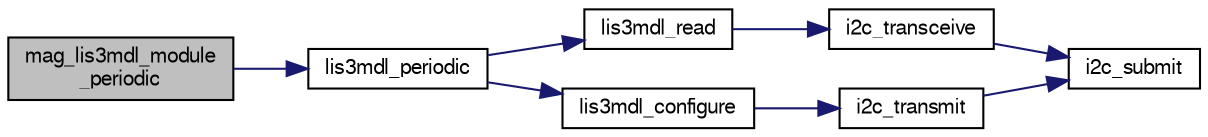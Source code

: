 digraph "mag_lis3mdl_module_periodic"
{
  edge [fontname="FreeSans",fontsize="10",labelfontname="FreeSans",labelfontsize="10"];
  node [fontname="FreeSans",fontsize="10",shape=record];
  rankdir="LR";
  Node1 [label="mag_lis3mdl_module\l_periodic",height=0.2,width=0.4,color="black", fillcolor="grey75", style="filled", fontcolor="black"];
  Node1 -> Node2 [color="midnightblue",fontsize="10",style="solid",fontname="FreeSans"];
  Node2 [label="lis3mdl_periodic",height=0.2,width=0.4,color="black", fillcolor="white", style="filled",URL="$lis3mdl_8h.html#ac9bc501edf81be7fe225feabca69af21",tooltip="convenience function: read or start configuration if not already initialized "];
  Node2 -> Node3 [color="midnightblue",fontsize="10",style="solid",fontname="FreeSans"];
  Node3 [label="lis3mdl_read",height=0.2,width=0.4,color="black", fillcolor="white", style="filled",URL="$lis3mdl_8h.html#a29056b00bd0cdba806dddbb2846ed948"];
  Node3 -> Node4 [color="midnightblue",fontsize="10",style="solid",fontname="FreeSans"];
  Node4 [label="i2c_transceive",height=0.2,width=0.4,color="black", fillcolor="white", style="filled",URL="$group__i2c.html#gafb731922c9fb73255aa4cc11e34bfbd6",tooltip="Submit a write/read transaction. "];
  Node4 -> Node5 [color="midnightblue",fontsize="10",style="solid",fontname="FreeSans"];
  Node5 [label="i2c_submit",height=0.2,width=0.4,color="black", fillcolor="white", style="filled",URL="$group__i2c.html#ga4eed48e542a9c71b93372f5a38d7e367",tooltip="Submit a I2C transaction. "];
  Node2 -> Node6 [color="midnightblue",fontsize="10",style="solid",fontname="FreeSans"];
  Node6 [label="lis3mdl_configure",height=0.2,width=0.4,color="black", fillcolor="white", style="filled",URL="$lis3mdl_8h.html#af653de6ff8c2ca71878ecbf4c1d7cf3e"];
  Node6 -> Node7 [color="midnightblue",fontsize="10",style="solid",fontname="FreeSans"];
  Node7 [label="i2c_transmit",height=0.2,width=0.4,color="black", fillcolor="white", style="filled",URL="$group__i2c.html#ga54405aa058f14a143b8b1b5380015927",tooltip="Submit a write only transaction. "];
  Node7 -> Node5 [color="midnightblue",fontsize="10",style="solid",fontname="FreeSans"];
}
